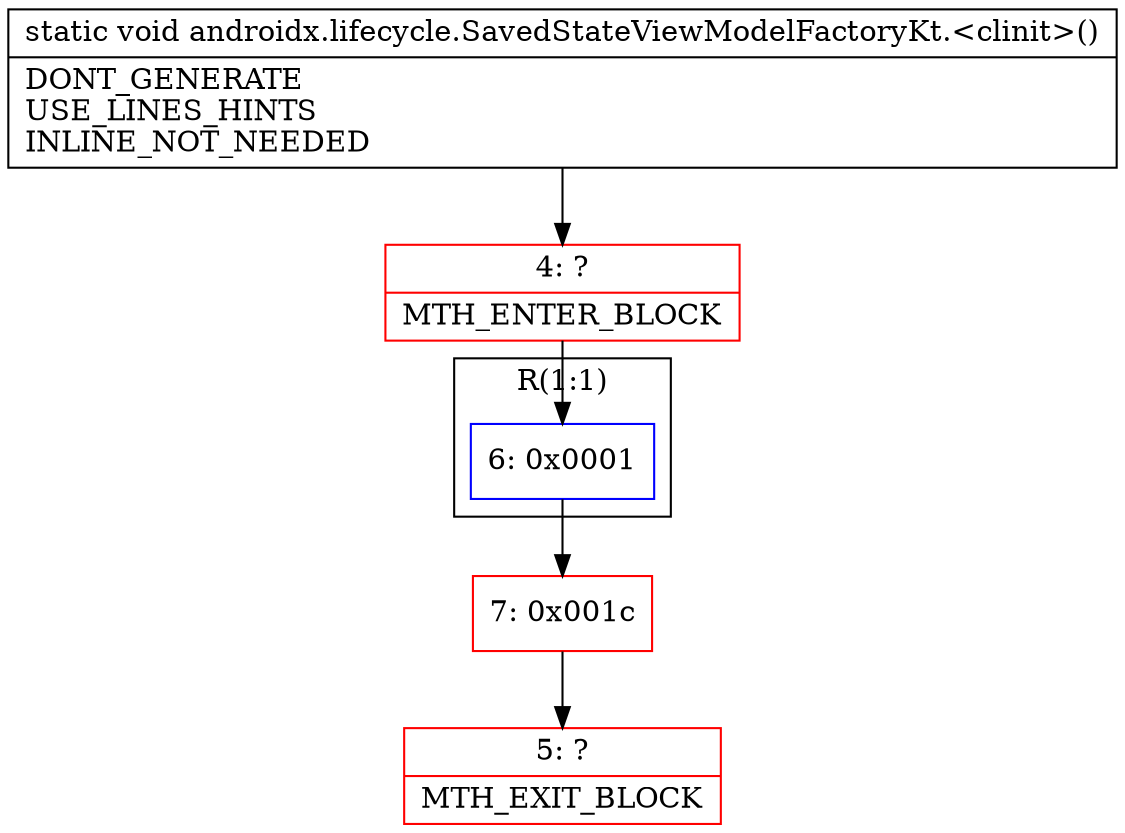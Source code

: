 digraph "CFG forandroidx.lifecycle.SavedStateViewModelFactoryKt.\<clinit\>()V" {
subgraph cluster_Region_398824074 {
label = "R(1:1)";
node [shape=record,color=blue];
Node_6 [shape=record,label="{6\:\ 0x0001}"];
}
Node_4 [shape=record,color=red,label="{4\:\ ?|MTH_ENTER_BLOCK\l}"];
Node_7 [shape=record,color=red,label="{7\:\ 0x001c}"];
Node_5 [shape=record,color=red,label="{5\:\ ?|MTH_EXIT_BLOCK\l}"];
MethodNode[shape=record,label="{static void androidx.lifecycle.SavedStateViewModelFactoryKt.\<clinit\>()  | DONT_GENERATE\lUSE_LINES_HINTS\lINLINE_NOT_NEEDED\l}"];
MethodNode -> Node_4;Node_6 -> Node_7;
Node_4 -> Node_6;
Node_7 -> Node_5;
}

